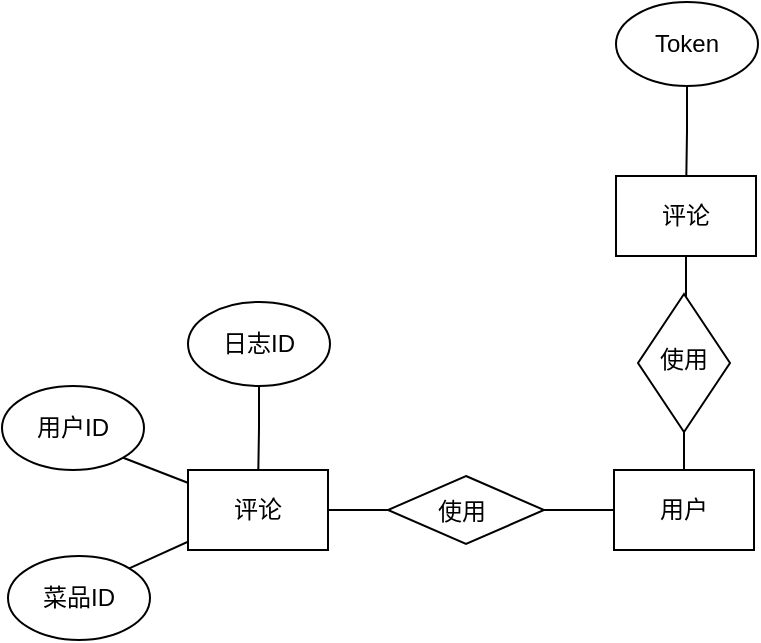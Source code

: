 <mxfile version="24.2.1" type="github">
  <diagram name="第 1 页" id="8xAbPD0yXP_sl5N1FIUQ">
    <mxGraphModel dx="927" dy="525" grid="0" gridSize="10" guides="1" tooltips="1" connect="1" arrows="0" fold="1" page="0" pageScale="1" pageWidth="1169" pageHeight="827" math="0" shadow="0">
      <root>
        <mxCell id="0" />
        <mxCell id="1" parent="0" />
        <mxCell id="fSqDmXQL-vzVasYW4XMQ-14" style="rounded=0;orthogonalLoop=1;jettySize=auto;html=1;exitX=1;exitY=1;exitDx=0;exitDy=0;targetPerimeterSpacing=-10;" edge="1" parent="1" source="fSqDmXQL-vzVasYW4XMQ-2" target="fSqDmXQL-vzVasYW4XMQ-1">
          <mxGeometry relative="1" as="geometry" />
        </mxCell>
        <mxCell id="fSqDmXQL-vzVasYW4XMQ-2" value="用户ID" style="ellipse;whiteSpace=wrap;html=1;align=center;" vertex="1" parent="1">
          <mxGeometry x="201" y="217" width="71" height="42" as="geometry" />
        </mxCell>
        <mxCell id="fSqDmXQL-vzVasYW4XMQ-6" style="rounded=0;orthogonalLoop=1;jettySize=auto;html=1;exitX=1;exitY=0;exitDx=0;exitDy=0;curved=0;strokeColor=default;shadow=0;jumpStyle=arc;targetPerimeterSpacing=-16;" edge="1" parent="1" source="fSqDmXQL-vzVasYW4XMQ-3" target="fSqDmXQL-vzVasYW4XMQ-1">
          <mxGeometry relative="1" as="geometry">
            <mxPoint x="293.226" y="292.118" as="targetPoint" />
          </mxGeometry>
        </mxCell>
        <mxCell id="fSqDmXQL-vzVasYW4XMQ-3" value="菜品ID" style="ellipse;whiteSpace=wrap;html=1;align=center;" vertex="1" parent="1">
          <mxGeometry x="204" y="302" width="71" height="42" as="geometry" />
        </mxCell>
        <mxCell id="fSqDmXQL-vzVasYW4XMQ-17" style="edgeStyle=orthogonalEdgeStyle;rounded=0;orthogonalLoop=1;jettySize=auto;html=1;exitX=0;exitY=0.5;exitDx=0;exitDy=0;targetPerimeterSpacing=-10;" edge="1" parent="1" source="fSqDmXQL-vzVasYW4XMQ-13" target="fSqDmXQL-vzVasYW4XMQ-1">
          <mxGeometry relative="1" as="geometry" />
        </mxCell>
        <mxCell id="fSqDmXQL-vzVasYW4XMQ-21" style="edgeStyle=orthogonalEdgeStyle;rounded=0;orthogonalLoop=1;jettySize=auto;html=1;exitX=1;exitY=0.5;exitDx=0;exitDy=0;targetPerimeterSpacing=-10;" edge="1" parent="1" source="fSqDmXQL-vzVasYW4XMQ-13" target="fSqDmXQL-vzVasYW4XMQ-20">
          <mxGeometry relative="1" as="geometry" />
        </mxCell>
        <mxCell id="fSqDmXQL-vzVasYW4XMQ-13" value="" style="rhombus;whiteSpace=wrap;html=1;" vertex="1" parent="1">
          <mxGeometry x="394" y="262" width="78" height="34" as="geometry" />
        </mxCell>
        <mxCell id="fSqDmXQL-vzVasYW4XMQ-16" style="edgeStyle=orthogonalEdgeStyle;rounded=0;orthogonalLoop=1;jettySize=auto;html=1;exitX=0.5;exitY=1;exitDx=0;exitDy=0;targetPerimeterSpacing=-10;" edge="1" parent="1" source="fSqDmXQL-vzVasYW4XMQ-15" target="fSqDmXQL-vzVasYW4XMQ-1">
          <mxGeometry relative="1" as="geometry" />
        </mxCell>
        <mxCell id="fSqDmXQL-vzVasYW4XMQ-15" value="日志ID" style="ellipse;whiteSpace=wrap;html=1;align=center;" vertex="1" parent="1">
          <mxGeometry x="294" y="175" width="71" height="42" as="geometry" />
        </mxCell>
        <mxCell id="fSqDmXQL-vzVasYW4XMQ-1" value="评论" style="whiteSpace=wrap;html=1;align=center;" vertex="1" parent="1">
          <mxGeometry x="294" y="259" width="70" height="40" as="geometry" />
        </mxCell>
        <mxCell id="fSqDmXQL-vzVasYW4XMQ-19" value="使用" style="text;strokeColor=none;fillColor=none;spacingLeft=4;spacingRight=4;overflow=hidden;rotatable=0;points=[[0,0.5],[1,0.5]];portConstraint=eastwest;fontSize=12;whiteSpace=wrap;html=1;" vertex="1" parent="1">
          <mxGeometry x="413" y="266" width="40" height="30" as="geometry" />
        </mxCell>
        <mxCell id="fSqDmXQL-vzVasYW4XMQ-22" value="Token" style="ellipse;whiteSpace=wrap;html=1;align=center;" vertex="1" parent="1">
          <mxGeometry x="508" y="25" width="71" height="42" as="geometry" />
        </mxCell>
        <mxCell id="fSqDmXQL-vzVasYW4XMQ-27" style="edgeStyle=orthogonalEdgeStyle;rounded=0;orthogonalLoop=1;jettySize=auto;html=1;exitX=0.5;exitY=1;exitDx=0;exitDy=0;targetPerimeterSpacing=-14;" edge="1" parent="1" source="fSqDmXQL-vzVasYW4XMQ-23" target="fSqDmXQL-vzVasYW4XMQ-20">
          <mxGeometry relative="1" as="geometry" />
        </mxCell>
        <mxCell id="fSqDmXQL-vzVasYW4XMQ-25" value="" style="rhombus;whiteSpace=wrap;html=1;" vertex="1" parent="1">
          <mxGeometry x="519" y="171" width="46" height="69" as="geometry" />
        </mxCell>
        <mxCell id="fSqDmXQL-vzVasYW4XMQ-26" value="使用" style="text;strokeColor=none;fillColor=none;spacingLeft=4;spacingRight=4;overflow=hidden;rotatable=0;points=[[0,0.5],[1,0.5]];portConstraint=eastwest;fontSize=12;whiteSpace=wrap;html=1;" vertex="1" parent="1">
          <mxGeometry x="524" y="190" width="40" height="38" as="geometry" />
        </mxCell>
        <mxCell id="fSqDmXQL-vzVasYW4XMQ-20" value="用户" style="whiteSpace=wrap;html=1;align=center;" vertex="1" parent="1">
          <mxGeometry x="507" y="259" width="70" height="40" as="geometry" />
        </mxCell>
        <mxCell id="fSqDmXQL-vzVasYW4XMQ-28" style="edgeStyle=orthogonalEdgeStyle;rounded=0;orthogonalLoop=1;jettySize=auto;html=1;exitX=0.5;exitY=1;exitDx=0;exitDy=0;targetPerimeterSpacing=-11;" edge="1" parent="1" source="fSqDmXQL-vzVasYW4XMQ-22" target="fSqDmXQL-vzVasYW4XMQ-23">
          <mxGeometry relative="1" as="geometry" />
        </mxCell>
        <mxCell id="fSqDmXQL-vzVasYW4XMQ-23" value="评论" style="whiteSpace=wrap;html=1;align=center;" vertex="1" parent="1">
          <mxGeometry x="508" y="112" width="70" height="40" as="geometry" />
        </mxCell>
      </root>
    </mxGraphModel>
  </diagram>
</mxfile>
